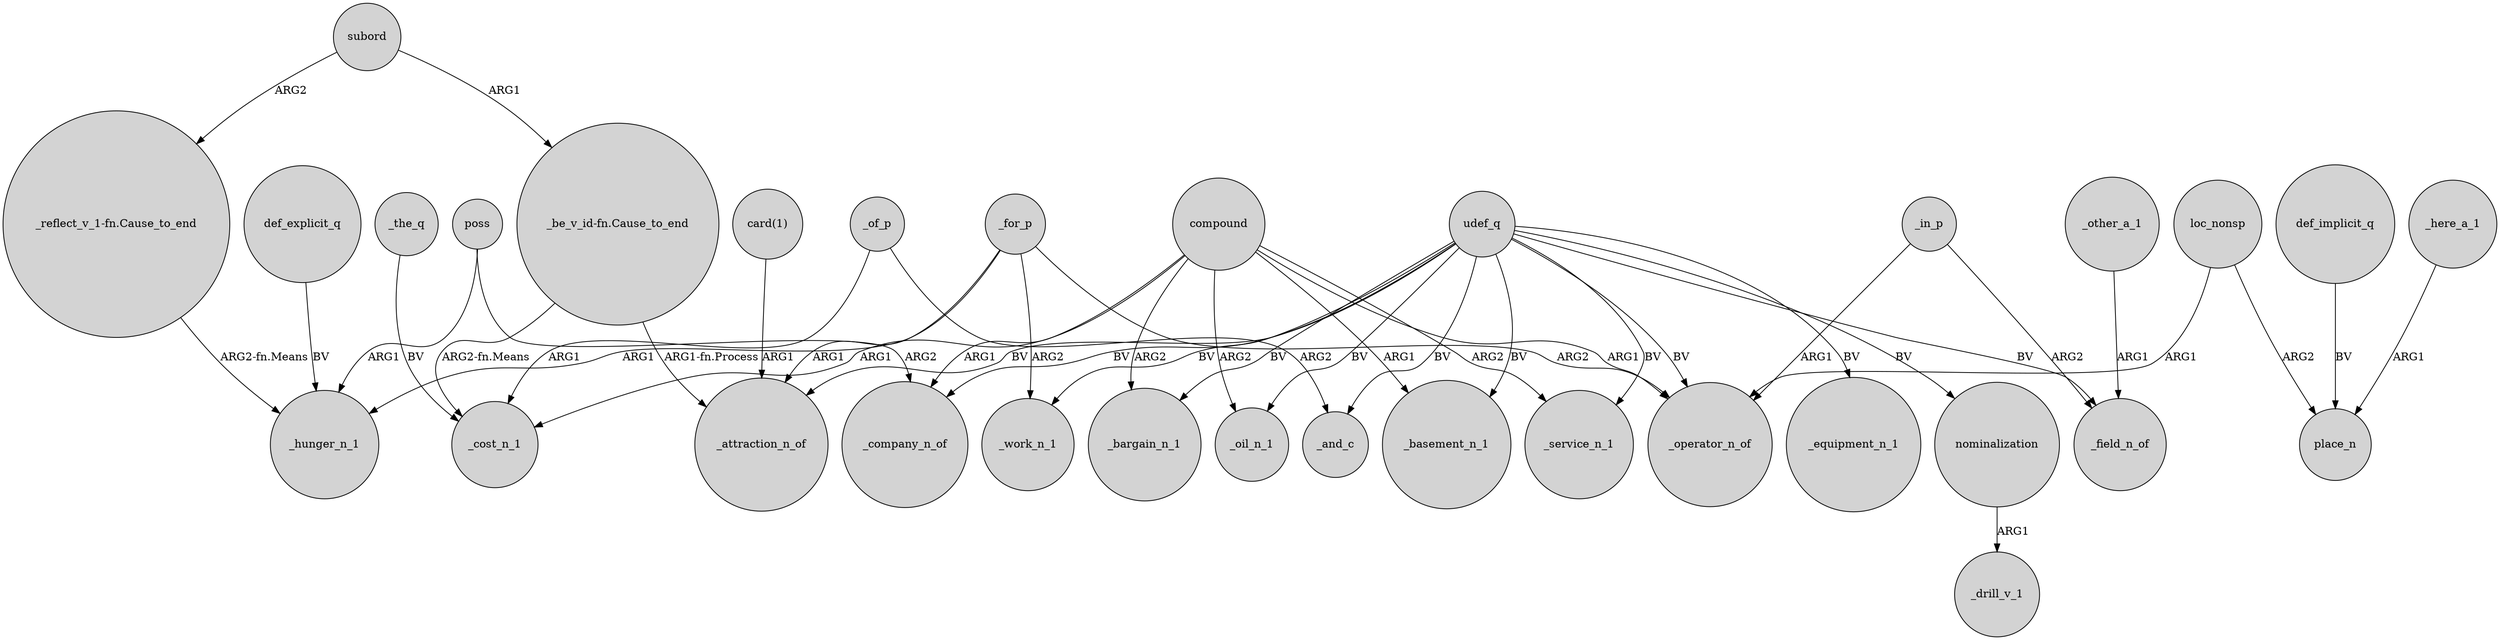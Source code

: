 digraph {
	node [shape=circle style=filled]
	udef_q -> _service_n_1 [label=BV]
	udef_q -> _equipment_n_1 [label=BV]
	_of_p -> _and_c [label=ARG2]
	_for_p -> _operator_n_of [label=ARG2]
	compound -> _service_n_1 [label=ARG2]
	def_implicit_q -> place_n [label=BV]
	udef_q -> _oil_n_1 [label=BV]
	_in_p -> _field_n_of [label=ARG2]
	_of_p -> _cost_n_1 [label=ARG1]
	udef_q -> nominalization [label=BV]
	udef_q -> _basement_n_1 [label=BV]
	_the_q -> _cost_n_1 [label=BV]
	"_reflect_v_1-fn.Cause_to_end" -> _hunger_n_1 [label="ARG2-fn.Means"]
	loc_nonsp -> _operator_n_of [label=ARG1]
	udef_q -> _work_n_1 [label=BV]
	compound -> _company_n_of [label=ARG1]
	_here_a_1 -> place_n [label=ARG1]
	udef_q -> _and_c [label=BV]
	udef_q -> _bargain_n_1 [label=BV]
	udef_q -> _field_n_of [label=BV]
	_for_p -> _hunger_n_1 [label=ARG1]
	udef_q -> _attraction_n_of [label=BV]
	_in_p -> _operator_n_of [label=ARG1]
	poss -> _company_n_of [label=ARG2]
	subord -> "_be_v_id-fn.Cause_to_end" [label=ARG1]
	_for_p -> _work_n_1 [label=ARG2]
	poss -> _hunger_n_1 [label=ARG1]
	udef_q -> _company_n_of [label=BV]
	compound -> _oil_n_1 [label=ARG2]
	_other_a_1 -> _field_n_of [label=ARG1]
	"card(1)" -> _attraction_n_of [label=ARG1]
	nominalization -> _drill_v_1 [label=ARG1]
	"_be_v_id-fn.Cause_to_end" -> _attraction_n_of [label="ARG1-fn.Process"]
	loc_nonsp -> place_n [label=ARG2]
	_for_p -> _attraction_n_of [label=ARG1]
	compound -> _cost_n_1 [label=ARG1]
	"_be_v_id-fn.Cause_to_end" -> _cost_n_1 [label="ARG2-fn.Means"]
	compound -> _basement_n_1 [label=ARG1]
	udef_q -> _operator_n_of [label=BV]
	compound -> _operator_n_of [label=ARG1]
	compound -> _bargain_n_1 [label=ARG2]
	def_explicit_q -> _hunger_n_1 [label=BV]
	subord -> "_reflect_v_1-fn.Cause_to_end" [label=ARG2]
}
